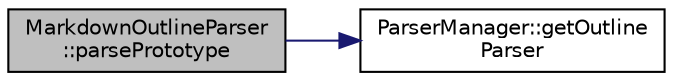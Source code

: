 digraph "MarkdownOutlineParser::parsePrototype"
{
 // LATEX_PDF_SIZE
  edge [fontname="Helvetica",fontsize="10",labelfontname="Helvetica",labelfontsize="10"];
  node [fontname="Helvetica",fontsize="10",shape=record];
  rankdir="LR";
  Node1 [label="MarkdownOutlineParser\l::parsePrototype",height=0.2,width=0.4,color="black", fillcolor="grey75", style="filled", fontcolor="black",tooltip=" "];
  Node1 -> Node2 [color="midnightblue",fontsize="10",style="solid",fontname="Helvetica"];
  Node2 [label="ParserManager::getOutline\lParser",height=0.2,width=0.4,color="black", fillcolor="white", style="filled",URL="$classParserManager.html#a44739ad6424de118f9cb2ccae8ea68b9",tooltip=" "];
}
